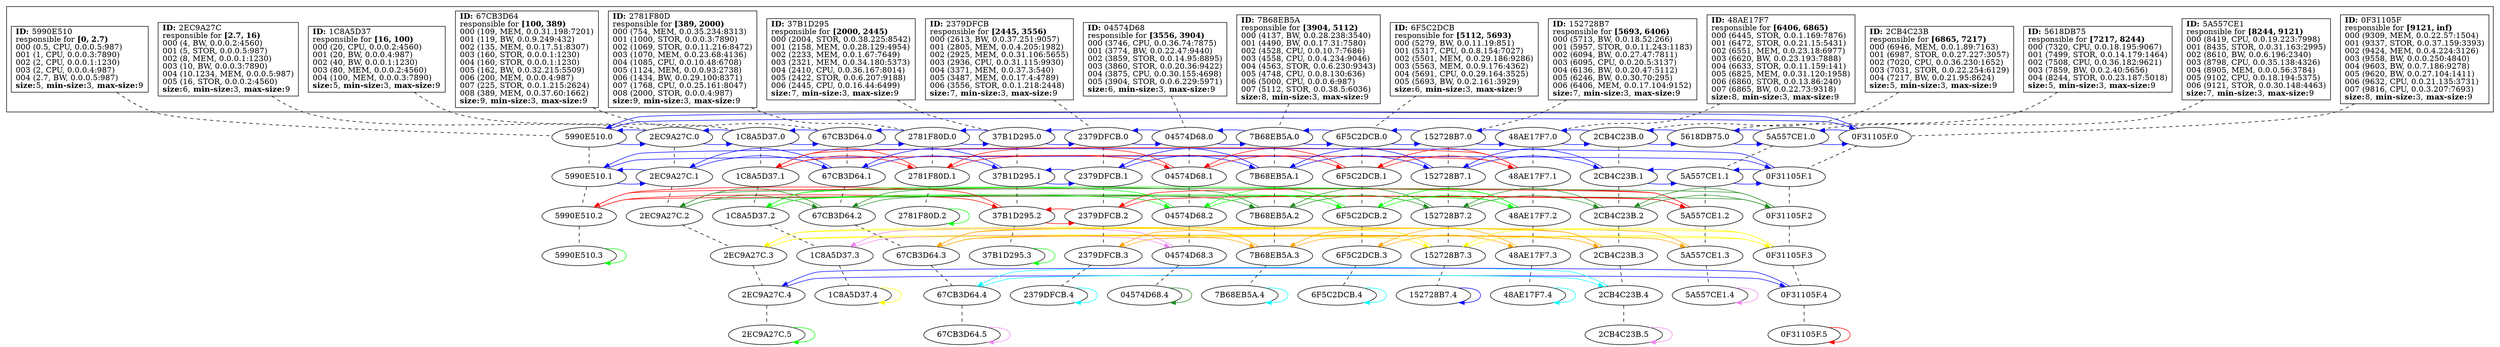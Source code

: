 strict
digraph SkipGraph {

	# vertical
	edge [dir=none style=dashed]
	subgraph {
		"5990E510" -> "5990E510.0" -> "5990E510.1" -> "5990E510.2" -> "5990E510.3"
		}
	subgraph {
		"2EC9A27C" -> "2EC9A27C.0" -> "2EC9A27C.1" -> "2EC9A27C.2" -> "2EC9A27C.3" -> "2EC9A27C.4" -> "2EC9A27C.5"
		}
	subgraph {
		"1C8A5D37" -> "1C8A5D37.0" -> "1C8A5D37.1" -> "1C8A5D37.2" -> "1C8A5D37.3" -> "1C8A5D37.4"
		}
	subgraph {
		"67CB3D64" -> "67CB3D64.0" -> "67CB3D64.1" -> "67CB3D64.2" -> "67CB3D64.3" -> "67CB3D64.4" -> "67CB3D64.5"
		}
	subgraph {
		"2781F80D" -> "2781F80D.0" -> "2781F80D.1" -> "2781F80D.2"
		}
	subgraph {
		"37B1D295" -> "37B1D295.0" -> "37B1D295.1" -> "37B1D295.2" -> "37B1D295.3"
		}
	subgraph {
		"2379DFCB" -> "2379DFCB.0" -> "2379DFCB.1" -> "2379DFCB.2" -> "2379DFCB.3" -> "2379DFCB.4"
		}
	subgraph {
		"04574D68" -> "04574D68.0" -> "04574D68.1" -> "04574D68.2" -> "04574D68.3" -> "04574D68.4"
		}
	subgraph {
		"7B68EB5A" -> "7B68EB5A.0" -> "7B68EB5A.1" -> "7B68EB5A.2" -> "7B68EB5A.3" -> "7B68EB5A.4"
		}
	subgraph {
		"6F5C2DCB" -> "6F5C2DCB.0" -> "6F5C2DCB.1" -> "6F5C2DCB.2" -> "6F5C2DCB.3" -> "6F5C2DCB.4"
		}
	subgraph {
		"152728B7" -> "152728B7.0" -> "152728B7.1" -> "152728B7.2" -> "152728B7.3" -> "152728B7.4"
		}
	subgraph {
		"48AE17F7" -> "48AE17F7.0" -> "48AE17F7.1" -> "48AE17F7.2" -> "48AE17F7.3" -> "48AE17F7.4"
		}
	subgraph {
		"2CB4C23B" -> "2CB4C23B.0" -> "2CB4C23B.1" -> "2CB4C23B.2" -> "2CB4C23B.3" -> "2CB4C23B.4" -> "2CB4C23B.5"
		}
	subgraph {
		"5618DB75" -> "5618DB75.0"
		}
	subgraph {
		"5A557CE1" -> "5A557CE1.0" -> "5A557CE1.1" -> "5A557CE1.2" -> "5A557CE1.3" -> "5A557CE1.4"
		}
	subgraph {
		"0F31105F" -> "0F31105F.0" -> "0F31105F.1" -> "0F31105F.2" -> "0F31105F.3" -> "0F31105F.4" -> "0F31105F.5"
		}

	# horizontal
	edge [dir=forward, style=solid]
	subgraph cluster_content {
		rank = same
		"5990E510" [shape=box, label=
			<
				<B>ID:</B> 5990E510<BR ALIGN="LEFT"/>
				responsible for <B>[0, 2.7)</B><BR ALIGN="LEFT"/>
				000 (0.5, CPU, 0.0.0.5:987)<BR ALIGN="LEFT"/>
				001 (1, CPU, 0.0.0.3:7890)<BR ALIGN="LEFT"/>
				002 (2, CPU, 0.0.0.1:1230)<BR ALIGN="LEFT"/>
				003 (2, CPU, 0.0.0.4:987)<BR ALIGN="LEFT"/>
				004 (2.7, BW, 0.0.0.5:987)<BR ALIGN="LEFT"/>
			<B>size:</B>5, <B>min-size:</B>3, <B>max-size:</B>9<BR ALIGN="LEFT"/>			>]
		"2EC9A27C" [shape=box, label=
			<
				<B>ID:</B> 2EC9A27C<BR ALIGN="LEFT"/>
				responsible for <B>[2.7, 16)</B><BR ALIGN="LEFT"/>
				000 (4, BW, 0.0.0.2:4560)<BR ALIGN="LEFT"/>
				001 (5, STOR, 0.0.0.5:987)<BR ALIGN="LEFT"/>
				002 (8, MEM, 0.0.0.1:1230)<BR ALIGN="LEFT"/>
				003 (10, BW, 0.0.0.3:7890)<BR ALIGN="LEFT"/>
				004 (10.1234, MEM, 0.0.0.5:987)<BR ALIGN="LEFT"/>
				005 (16, STOR, 0.0.0.2:4560)<BR ALIGN="LEFT"/>
			<B>size:</B>6, <B>min-size:</B>3, <B>max-size:</B>9<BR ALIGN="LEFT"/>			>]
		"1C8A5D37" [shape=box, label=
			<
				<B>ID:</B> 1C8A5D37<BR ALIGN="LEFT"/>
				responsible for <B>[16, 100)</B><BR ALIGN="LEFT"/>
				000 (20, CPU, 0.0.0.2:4560)<BR ALIGN="LEFT"/>
				001 (20, BW, 0.0.0.4:987)<BR ALIGN="LEFT"/>
				002 (40, BW, 0.0.0.1:1230)<BR ALIGN="LEFT"/>
				003 (80, MEM, 0.0.0.2:4560)<BR ALIGN="LEFT"/>
				004 (100, MEM, 0.0.0.3:7890)<BR ALIGN="LEFT"/>
			<B>size:</B>5, <B>min-size:</B>3, <B>max-size:</B>9<BR ALIGN="LEFT"/>			>]
		"67CB3D64" [shape=box, label=
			<
				<B>ID:</B> 67CB3D64<BR ALIGN="LEFT"/>
				responsible for <B>[100, 389)</B><BR ALIGN="LEFT"/>
				000 (109, MEM, 0.0.31.198:7201)<BR ALIGN="LEFT"/>
				001 (119, BW, 0.0.9.249:432)<BR ALIGN="LEFT"/>
				002 (135, MEM, 0.0.17.51:8307)<BR ALIGN="LEFT"/>
				003 (160, STOR, 0.0.0.1:1230)<BR ALIGN="LEFT"/>
				004 (160, STOR, 0.0.0.1:1230)<BR ALIGN="LEFT"/>
				005 (162, BW, 0.0.32.215:5509)<BR ALIGN="LEFT"/>
				006 (200, MEM, 0.0.0.4:987)<BR ALIGN="LEFT"/>
				007 (225, STOR, 0.0.1.215:2624)<BR ALIGN="LEFT"/>
				008 (389, MEM, 0.0.37.60:1662)<BR ALIGN="LEFT"/>
			<B>size:</B>9, <B>min-size:</B>3, <B>max-size:</B>9<BR ALIGN="LEFT"/>			>]
		"2781F80D" [shape=box, label=
			<
				<B>ID:</B> 2781F80D<BR ALIGN="LEFT"/>
				responsible for <B>[389, 2000)</B><BR ALIGN="LEFT"/>
				000 (754, MEM, 0.0.35.234:8313)<BR ALIGN="LEFT"/>
				001 (1000, STOR, 0.0.0.3:7890)<BR ALIGN="LEFT"/>
				002 (1069, STOR, 0.0.11.216:8472)<BR ALIGN="LEFT"/>
				003 (1070, MEM, 0.0.23.68:4136)<BR ALIGN="LEFT"/>
				004 (1085, CPU, 0.0.10.48:6708)<BR ALIGN="LEFT"/>
				005 (1124, MEM, 0.0.0.93:2738)<BR ALIGN="LEFT"/>
				006 (1434, BW, 0.0.29.100:8371)<BR ALIGN="LEFT"/>
				007 (1768, CPU, 0.0.25.161:8047)<BR ALIGN="LEFT"/>
				008 (2000, STOR, 0.0.0.4:987)<BR ALIGN="LEFT"/>
			<B>size:</B>9, <B>min-size:</B>3, <B>max-size:</B>9<BR ALIGN="LEFT"/>			>]
		"37B1D295" [shape=box, label=
			<
				<B>ID:</B> 37B1D295<BR ALIGN="LEFT"/>
				responsible for <B>[2000, 2445)</B><BR ALIGN="LEFT"/>
				000 (2004, STOR, 0.0.38.225:8542)<BR ALIGN="LEFT"/>
				001 (2158, MEM, 0.0.28.129:4954)<BR ALIGN="LEFT"/>
				002 (2233, MEM, 0.0.1.67:7649)<BR ALIGN="LEFT"/>
				003 (2321, MEM, 0.0.34.180:5373)<BR ALIGN="LEFT"/>
				004 (2410, CPU, 0.0.36.167:8014)<BR ALIGN="LEFT"/>
				005 (2422, STOR, 0.0.6.207:9188)<BR ALIGN="LEFT"/>
				006 (2445, CPU, 0.0.16.44:6499)<BR ALIGN="LEFT"/>
			<B>size:</B>7, <B>min-size:</B>3, <B>max-size:</B>9<BR ALIGN="LEFT"/>			>]
		"2379DFCB" [shape=box, label=
			<
				<B>ID:</B> 2379DFCB<BR ALIGN="LEFT"/>
				responsible for <B>[2445, 3556)</B><BR ALIGN="LEFT"/>
				000 (2613, BW, 0.0.37.251:9057)<BR ALIGN="LEFT"/>
				001 (2805, MEM, 0.0.4.205:1982)<BR ALIGN="LEFT"/>
				002 (2925, MEM, 0.0.31.106:5655)<BR ALIGN="LEFT"/>
				003 (2936, CPU, 0.0.31.115:9930)<BR ALIGN="LEFT"/>
				004 (3371, MEM, 0.0.37.3:540)<BR ALIGN="LEFT"/>
				005 (3487, MEM, 0.0.17.4:4789)<BR ALIGN="LEFT"/>
				006 (3556, STOR, 0.0.1.218:2448)<BR ALIGN="LEFT"/>
			<B>size:</B>7, <B>min-size:</B>3, <B>max-size:</B>9<BR ALIGN="LEFT"/>			>]
		"04574D68" [shape=box, label=
			<
				<B>ID:</B> 04574D68<BR ALIGN="LEFT"/>
				responsible for <B>[3556, 3904)</B><BR ALIGN="LEFT"/>
				000 (3746, CPU, 0.0.36.74:7875)<BR ALIGN="LEFT"/>
				001 (3774, BW, 0.0.22.47:9440)<BR ALIGN="LEFT"/>
				002 (3859, STOR, 0.0.14.95:8895)<BR ALIGN="LEFT"/>
				003 (3860, STOR, 0.0.20.36:9422)<BR ALIGN="LEFT"/>
				004 (3875, CPU, 0.0.30.155:4698)<BR ALIGN="LEFT"/>
				005 (3904, STOR, 0.0.6.229:5971)<BR ALIGN="LEFT"/>
			<B>size:</B>6, <B>min-size:</B>3, <B>max-size:</B>9<BR ALIGN="LEFT"/>			>]
		"7B68EB5A" [shape=box, label=
			<
				<B>ID:</B> 7B68EB5A<BR ALIGN="LEFT"/>
				responsible for <B>[3904, 5112)</B><BR ALIGN="LEFT"/>
				000 (4137, BW, 0.0.28.238:3540)<BR ALIGN="LEFT"/>
				001 (4490, BW, 0.0.17.31:7580)<BR ALIGN="LEFT"/>
				002 (4528, CPU, 0.0.10.7:7686)<BR ALIGN="LEFT"/>
				003 (4558, CPU, 0.0.4.234:9046)<BR ALIGN="LEFT"/>
				004 (4563, STOR, 0.0.6.230:9343)<BR ALIGN="LEFT"/>
				005 (4748, CPU, 0.0.8.130:636)<BR ALIGN="LEFT"/>
				006 (5000, CPU, 0.0.0.6:987)<BR ALIGN="LEFT"/>
				007 (5112, STOR, 0.0.38.5:6036)<BR ALIGN="LEFT"/>
			<B>size:</B>8, <B>min-size:</B>3, <B>max-size:</B>9<BR ALIGN="LEFT"/>			>]
		"6F5C2DCB" [shape=box, label=
			<
				<B>ID:</B> 6F5C2DCB<BR ALIGN="LEFT"/>
				responsible for <B>[5112, 5693)</B><BR ALIGN="LEFT"/>
				000 (5279, BW, 0.0.11.19:851)<BR ALIGN="LEFT"/>
				001 (5317, CPU, 0.0.8.154:7027)<BR ALIGN="LEFT"/>
				002 (5501, MEM, 0.0.29.186:9286)<BR ALIGN="LEFT"/>
				003 (5563, MEM, 0.0.9.176:4362)<BR ALIGN="LEFT"/>
				004 (5691, CPU, 0.0.29.164:3525)<BR ALIGN="LEFT"/>
				005 (5693, BW, 0.0.2.161:3929)<BR ALIGN="LEFT"/>
			<B>size:</B>6, <B>min-size:</B>3, <B>max-size:</B>9<BR ALIGN="LEFT"/>			>]
		"152728B7" [shape=box, label=
			<
				<B>ID:</B> 152728B7<BR ALIGN="LEFT"/>
				responsible for <B>[5693, 6406)</B><BR ALIGN="LEFT"/>
				000 (5713, BW, 0.0.18.52:266)<BR ALIGN="LEFT"/>
				001 (5957, STOR, 0.0.11.243:1183)<BR ALIGN="LEFT"/>
				002 (6094, BW, 0.0.27.47:7811)<BR ALIGN="LEFT"/>
				003 (6095, CPU, 0.0.20.5:3137)<BR ALIGN="LEFT"/>
				004 (6136, BW, 0.0.20.47:5112)<BR ALIGN="LEFT"/>
				005 (6246, BW, 0.0.30.70:295)<BR ALIGN="LEFT"/>
				006 (6406, MEM, 0.0.17.104:9152)<BR ALIGN="LEFT"/>
			<B>size:</B>7, <B>min-size:</B>3, <B>max-size:</B>9<BR ALIGN="LEFT"/>			>]
		"48AE17F7" [shape=box, label=
			<
				<B>ID:</B> 48AE17F7<BR ALIGN="LEFT"/>
				responsible for <B>[6406, 6865)</B><BR ALIGN="LEFT"/>
				000 (6445, STOR, 0.0.1.169:7876)<BR ALIGN="LEFT"/>
				001 (6472, STOR, 0.0.21.15:5431)<BR ALIGN="LEFT"/>
				002 (6551, MEM, 0.0.23.18:6977)<BR ALIGN="LEFT"/>
				003 (6620, BW, 0.0.23.193:7888)<BR ALIGN="LEFT"/>
				004 (6633, STOR, 0.0.11.159:141)<BR ALIGN="LEFT"/>
				005 (6825, MEM, 0.0.31.120:1958)<BR ALIGN="LEFT"/>
				006 (6860, STOR, 0.0.13.86:240)<BR ALIGN="LEFT"/>
				007 (6865, BW, 0.0.22.73:9318)<BR ALIGN="LEFT"/>
			<B>size:</B>8, <B>min-size:</B>3, <B>max-size:</B>9<BR ALIGN="LEFT"/>			>]
		"2CB4C23B" [shape=box, label=
			<
				<B>ID:</B> 2CB4C23B<BR ALIGN="LEFT"/>
				responsible for <B>[6865, 7217)</B><BR ALIGN="LEFT"/>
				000 (6946, MEM, 0.0.1.89:7163)<BR ALIGN="LEFT"/>
				001 (6987, STOR, 0.0.27.227:3057)<BR ALIGN="LEFT"/>
				002 (7020, CPU, 0.0.36.230:1652)<BR ALIGN="LEFT"/>
				003 (7031, STOR, 0.0.22.254:6129)<BR ALIGN="LEFT"/>
				004 (7217, BW, 0.0.21.95:8624)<BR ALIGN="LEFT"/>
			<B>size:</B>5, <B>min-size:</B>3, <B>max-size:</B>9<BR ALIGN="LEFT"/>			>]
		"5618DB75" [shape=box, label=
			<
				<B>ID:</B> 5618DB75<BR ALIGN="LEFT"/>
				responsible for <B>[7217, 8244)</B><BR ALIGN="LEFT"/>
				000 (7320, CPU, 0.0.18.195:9067)<BR ALIGN="LEFT"/>
				001 (7499, STOR, 0.0.14.179:1464)<BR ALIGN="LEFT"/>
				002 (7508, CPU, 0.0.36.182:9621)<BR ALIGN="LEFT"/>
				003 (7859, BW, 0.0.2.40:5656)<BR ALIGN="LEFT"/>
				004 (8244, STOR, 0.0.23.187:5018)<BR ALIGN="LEFT"/>
			<B>size:</B>5, <B>min-size:</B>3, <B>max-size:</B>9<BR ALIGN="LEFT"/>			>]
		"5A557CE1" [shape=box, label=
			<
				<B>ID:</B> 5A557CE1<BR ALIGN="LEFT"/>
				responsible for <B>[8244, 9121)</B><BR ALIGN="LEFT"/>
				000 (8419, CPU, 0.0.19.223:7998)<BR ALIGN="LEFT"/>
				001 (8435, STOR, 0.0.31.163:2995)<BR ALIGN="LEFT"/>
				002 (8610, BW, 0.0.6.196:2340)<BR ALIGN="LEFT"/>
				003 (8798, CPU, 0.0.35.138:4326)<BR ALIGN="LEFT"/>
				004 (8905, MEM, 0.0.0.56:3784)<BR ALIGN="LEFT"/>
				005 (9102, CPU, 0.0.18.194:5375)<BR ALIGN="LEFT"/>
				006 (9121, STOR, 0.0.30.148:4463)<BR ALIGN="LEFT"/>
			<B>size:</B>7, <B>min-size:</B>3, <B>max-size:</B>9<BR ALIGN="LEFT"/>			>]
		"0F31105F" [shape=box, label=
			<
				<B>ID:</B> 0F31105F<BR ALIGN="LEFT"/>
				responsible for <B>[9121, inf)</B><BR ALIGN="LEFT"/>
				000 (9309, MEM, 0.0.22.57:1504)<BR ALIGN="LEFT"/>
				001 (9337, STOR, 0.0.37.159:3393)<BR ALIGN="LEFT"/>
				002 (9424, MEM, 0.0.4.224:3126)<BR ALIGN="LEFT"/>
				003 (9558, BW, 0.0.0.250:4840)<BR ALIGN="LEFT"/>
				004 (9603, BW, 0.0.7.186:9278)<BR ALIGN="LEFT"/>
				005 (9620, BW, 0.0.27.104:1411)<BR ALIGN="LEFT"/>
				006 (9632, CPU, 0.0.21.135:3731)<BR ALIGN="LEFT"/>
				007 (9816, CPU, 0.0.3.207:7693)<BR ALIGN="LEFT"/>
			<B>size:</B>8, <B>min-size:</B>3, <B>max-size:</B>9<BR ALIGN="LEFT"/>			>]
	}

	edge [color=blue]
	subgraph 0 {
		rank = same
		label = "Level 0"
		subgraph {
			"5990E510.0" -> "2EC9A27C.0"
			"5990E510.0" -> "0F31105F.0"
		}
		subgraph {
			"2EC9A27C.0" -> "1C8A5D37.0"
			"2EC9A27C.0" -> "5990E510.0"
		}
		subgraph {
			"1C8A5D37.0" -> "67CB3D64.0"
			"1C8A5D37.0" -> "2EC9A27C.0"
		}
		subgraph {
			"67CB3D64.0" -> "2781F80D.0"
			"67CB3D64.0" -> "1C8A5D37.0"
		}
		subgraph {
			"2781F80D.0" -> "37B1D295.0"
			"2781F80D.0" -> "67CB3D64.0"
		}
		subgraph {
			"37B1D295.0" -> "2379DFCB.0"
			"37B1D295.0" -> "2781F80D.0"
		}
		subgraph {
			"2379DFCB.0" -> "04574D68.0"
			"2379DFCB.0" -> "37B1D295.0"
		}
		subgraph {
			"04574D68.0" -> "7B68EB5A.0"
			"04574D68.0" -> "2379DFCB.0"
		}
		subgraph {
			"7B68EB5A.0" -> "6F5C2DCB.0"
			"7B68EB5A.0" -> "04574D68.0"
		}
		subgraph {
			"6F5C2DCB.0" -> "152728B7.0"
			"6F5C2DCB.0" -> "7B68EB5A.0"
		}
		subgraph {
			"152728B7.0" -> "48AE17F7.0"
			"152728B7.0" -> "6F5C2DCB.0"
		}
		subgraph {
			"48AE17F7.0" -> "2CB4C23B.0"
			"48AE17F7.0" -> "152728B7.0"
		}
		subgraph {
			"2CB4C23B.0" -> "5618DB75.0"
			"2CB4C23B.0" -> "48AE17F7.0"
		}
		subgraph {
			"5618DB75.0" -> "5A557CE1.0"
			"5618DB75.0" -> "2CB4C23B.0"
		}
		subgraph {
			"5A557CE1.0" -> "0F31105F.0"
			"5A557CE1.0" -> "5618DB75.0"
		}
		subgraph {
			"0F31105F.0" -> "5990E510.0"
			"0F31105F.0" -> "5A557CE1.0"
		}
	}

	edge [color=red]
	subgraph 00 {
		rank = same
		label = "Level 1 (0)"
		subgraph {
			"1C8A5D37.1" -> "2781F80D.1"
			"1C8A5D37.1" -> "48AE17F7.1"
		}
		subgraph {
			"2781F80D.1" -> "04574D68.1"
			"2781F80D.1" -> "1C8A5D37.1"
		}
		subgraph {
			"04574D68.1" -> "6F5C2DCB.1"
			"04574D68.1" -> "2781F80D.1"
		}
		subgraph {
			"6F5C2DCB.1" -> "48AE17F7.1"
			"6F5C2DCB.1" -> "04574D68.1"
		}
		subgraph {
			"48AE17F7.1" -> "1C8A5D37.1"
			"48AE17F7.1" -> "6F5C2DCB.1"
		}
	}

	edge [color=green]
	subgraph 000 {
		rank = same
		label = "Level 2 (00)"
		subgraph {
			"1C8A5D37.2" -> "04574D68.2"
			"1C8A5D37.2" -> "48AE17F7.2"
		}
		subgraph {
			"2781F80D.2" -> "2781F80D.2"
			"2781F80D.2" -> "2781F80D.2"
		}
		subgraph {
			"04574D68.2" -> "6F5C2DCB.2"
			"04574D68.2" -> "1C8A5D37.2"
		}
		subgraph {
			"6F5C2DCB.2" -> "48AE17F7.2"
			"6F5C2DCB.2" -> "04574D68.2"
		}
		subgraph {
			"48AE17F7.2" -> "1C8A5D37.2"
			"48AE17F7.2" -> "6F5C2DCB.2"
		}
	}

	edge [color=orange]
	subgraph 0000 {
		rank = same
		label = "Level 3 (000)"
		subgraph {
			"6F5C2DCB.3" -> "48AE17F7.3"
			"6F5C2DCB.3" -> "48AE17F7.3"
		}
		subgraph {
			"48AE17F7.3" -> "6F5C2DCB.3"
			"48AE17F7.3" -> "6F5C2DCB.3"
		}
	}

	edge [color=cyan]
	subgraph 00000 {
		rank = same
		label = "Level 4 (0000)"
		subgraph {
			"6F5C2DCB.4" -> "6F5C2DCB.4"
			"6F5C2DCB.4" -> "6F5C2DCB.4"
		}
		subgraph {
			"48AE17F7.4" -> "48AE17F7.4"
			"48AE17F7.4" -> "48AE17F7.4"
		}
	}

	edge [color=violet]
	subgraph 0001 {
		rank = same
		label = "Level 3 (001)"
		subgraph {
			"1C8A5D37.3" -> "04574D68.3"
			"1C8A5D37.3" -> "04574D68.3"
		}
		subgraph {
			"04574D68.3" -> "1C8A5D37.3"
			"04574D68.3" -> "1C8A5D37.3"
		}
	}

	edge [color=forestgreen]
	subgraph 00010 {
		rank = same
		label = "Level 4 (0010)"
		subgraph {
			"04574D68.4" -> "04574D68.4"
			"04574D68.4" -> "04574D68.4"
		}
	}

	edge [color=yellow]
	subgraph 00011 {
		rank = same
		label = "Level 4 (0011)"
		subgraph {
			"1C8A5D37.4" -> "1C8A5D37.4"
			"1C8A5D37.4" -> "1C8A5D37.4"
		}
	}

	edge [color=blue]
	subgraph 01 {
		rank = same
		label = "Level 1 (1)"
		subgraph {
			"5990E510.1" -> "2EC9A27C.1"
			"5990E510.1" -> "0F31105F.1"
		}
		subgraph {
			"2EC9A27C.1" -> "67CB3D64.1"
			"2EC9A27C.1" -> "5990E510.1"
		}
		subgraph {
			"67CB3D64.1" -> "37B1D295.1"
			"67CB3D64.1" -> "2EC9A27C.1"
		}
		subgraph {
			"37B1D295.1" -> "2379DFCB.1"
			"37B1D295.1" -> "67CB3D64.1"
		}
		subgraph {
			"2379DFCB.1" -> "7B68EB5A.1"
			"2379DFCB.1" -> "37B1D295.1"
		}
		subgraph {
			"7B68EB5A.1" -> "152728B7.1"
			"7B68EB5A.1" -> "2379DFCB.1"
		}
		subgraph {
			"152728B7.1" -> "2CB4C23B.1"
			"152728B7.1" -> "7B68EB5A.1"
		}
		subgraph {
			"2CB4C23B.1" -> "5A557CE1.1"
			"2CB4C23B.1" -> "152728B7.1"
		}
		subgraph {
			"5A557CE1.1" -> "0F31105F.1"
			"5A557CE1.1" -> "2CB4C23B.1"
		}
		subgraph {
			"0F31105F.1" -> "5990E510.1"
			"0F31105F.1" -> "5A557CE1.1"
		}
	}

	edge [color=red]
	subgraph 010 {
		rank = same
		label = "Level 2 (10)"
		subgraph {
			"5990E510.2" -> "37B1D295.2"
			"5990E510.2" -> "5A557CE1.2"
		}
		subgraph {
			"37B1D295.2" -> "2379DFCB.2"
			"37B1D295.2" -> "5990E510.2"
		}
		subgraph {
			"2379DFCB.2" -> "5A557CE1.2"
			"2379DFCB.2" -> "37B1D295.2"
		}
		subgraph {
			"5A557CE1.2" -> "5990E510.2"
			"5A557CE1.2" -> "2379DFCB.2"
		}
	}

	edge [color=green]
	subgraph 0100 {
		rank = same
		label = "Level 3 (100)"
		subgraph {
			"5990E510.3" -> "5990E510.3"
			"5990E510.3" -> "5990E510.3"
		}
		subgraph {
			"37B1D295.3" -> "37B1D295.3"
			"37B1D295.3" -> "37B1D295.3"
		}
	}

	edge [color=orange]
	subgraph 0101 {
		rank = same
		label = "Level 3 (101)"
		subgraph {
			"2379DFCB.3" -> "5A557CE1.3"
			"2379DFCB.3" -> "5A557CE1.3"
		}
		subgraph {
			"5A557CE1.3" -> "2379DFCB.3"
			"5A557CE1.3" -> "2379DFCB.3"
		}
	}

	edge [color=cyan]
	subgraph 01010 {
		rank = same
		label = "Level 4 (1010)"
		subgraph {
			"2379DFCB.4" -> "2379DFCB.4"
			"2379DFCB.4" -> "2379DFCB.4"
		}
	}

	edge [color=violet]
	subgraph 01011 {
		rank = same
		label = "Level 4 (1011)"
		subgraph {
			"5A557CE1.4" -> "5A557CE1.4"
			"5A557CE1.4" -> "5A557CE1.4"
		}
	}

	edge [color=forestgreen]
	subgraph 011 {
		rank = same
		label = "Level 2 (11)"
		subgraph {
			"2EC9A27C.2" -> "67CB3D64.2"
			"2EC9A27C.2" -> "0F31105F.2"
		}
		subgraph {
			"67CB3D64.2" -> "7B68EB5A.2"
			"67CB3D64.2" -> "2EC9A27C.2"
		}
		subgraph {
			"7B68EB5A.2" -> "152728B7.2"
			"7B68EB5A.2" -> "67CB3D64.2"
		}
		subgraph {
			"152728B7.2" -> "2CB4C23B.2"
			"152728B7.2" -> "7B68EB5A.2"
		}
		subgraph {
			"2CB4C23B.2" -> "0F31105F.2"
			"2CB4C23B.2" -> "152728B7.2"
		}
		subgraph {
			"0F31105F.2" -> "2EC9A27C.2"
			"0F31105F.2" -> "2CB4C23B.2"
		}
	}

	edge [color=yellow]
	subgraph 0110 {
		rank = same
		label = "Level 3 (110)"
		subgraph {
			"2EC9A27C.3" -> "152728B7.3"
			"2EC9A27C.3" -> "0F31105F.3"
		}
		subgraph {
			"152728B7.3" -> "0F31105F.3"
			"152728B7.3" -> "2EC9A27C.3"
		}
		subgraph {
			"0F31105F.3" -> "2EC9A27C.3"
			"0F31105F.3" -> "152728B7.3"
		}
	}

	edge [color=blue]
	subgraph 01101 {
		rank = same
		label = "Level 4 (1101)"
		subgraph {
			"2EC9A27C.4" -> "0F31105F.4"
			"2EC9A27C.4" -> "0F31105F.4"
		}
		subgraph {
			"152728B7.4" -> "152728B7.4"
			"152728B7.4" -> "152728B7.4"
		}
		subgraph {
			"0F31105F.4" -> "2EC9A27C.4"
			"0F31105F.4" -> "2EC9A27C.4"
		}
	}

	edge [color=red]
	subgraph 011010 {
		rank = same
		label = "Level 5 (11010)"
		subgraph {
			"0F31105F.5" -> "0F31105F.5"
			"0F31105F.5" -> "0F31105F.5"
		}
	}

	edge [color=green]
	subgraph 011011 {
		rank = same
		label = "Level 5 (11011)"
		subgraph {
			"2EC9A27C.5" -> "2EC9A27C.5"
			"2EC9A27C.5" -> "2EC9A27C.5"
		}
	}

	edge [color=orange]
	subgraph 0111 {
		rank = same
		label = "Level 3 (111)"
		subgraph {
			"67CB3D64.3" -> "7B68EB5A.3"
			"67CB3D64.3" -> "2CB4C23B.3"
		}
		subgraph {
			"7B68EB5A.3" -> "2CB4C23B.3"
			"7B68EB5A.3" -> "67CB3D64.3"
		}
		subgraph {
			"2CB4C23B.3" -> "67CB3D64.3"
			"2CB4C23B.3" -> "7B68EB5A.3"
		}
	}

	edge [color=cyan]
	subgraph 01111 {
		rank = same
		label = "Level 4 (1111)"
		subgraph {
			"67CB3D64.4" -> "2CB4C23B.4"
			"67CB3D64.4" -> "2CB4C23B.4"
		}
		subgraph {
			"7B68EB5A.4" -> "7B68EB5A.4"
			"7B68EB5A.4" -> "7B68EB5A.4"
		}
		subgraph {
			"2CB4C23B.4" -> "67CB3D64.4"
			"2CB4C23B.4" -> "67CB3D64.4"
		}
	}

	edge [color=violet]
	subgraph 011111 {
		rank = same
		label = "Level 5 (11111)"
		subgraph {
			"67CB3D64.5" -> "67CB3D64.5"
			"67CB3D64.5" -> "67CB3D64.5"
		}
		subgraph {
			"2CB4C23B.5" -> "2CB4C23B.5"
			"2CB4C23B.5" -> "2CB4C23B.5"
		}
	}


}

